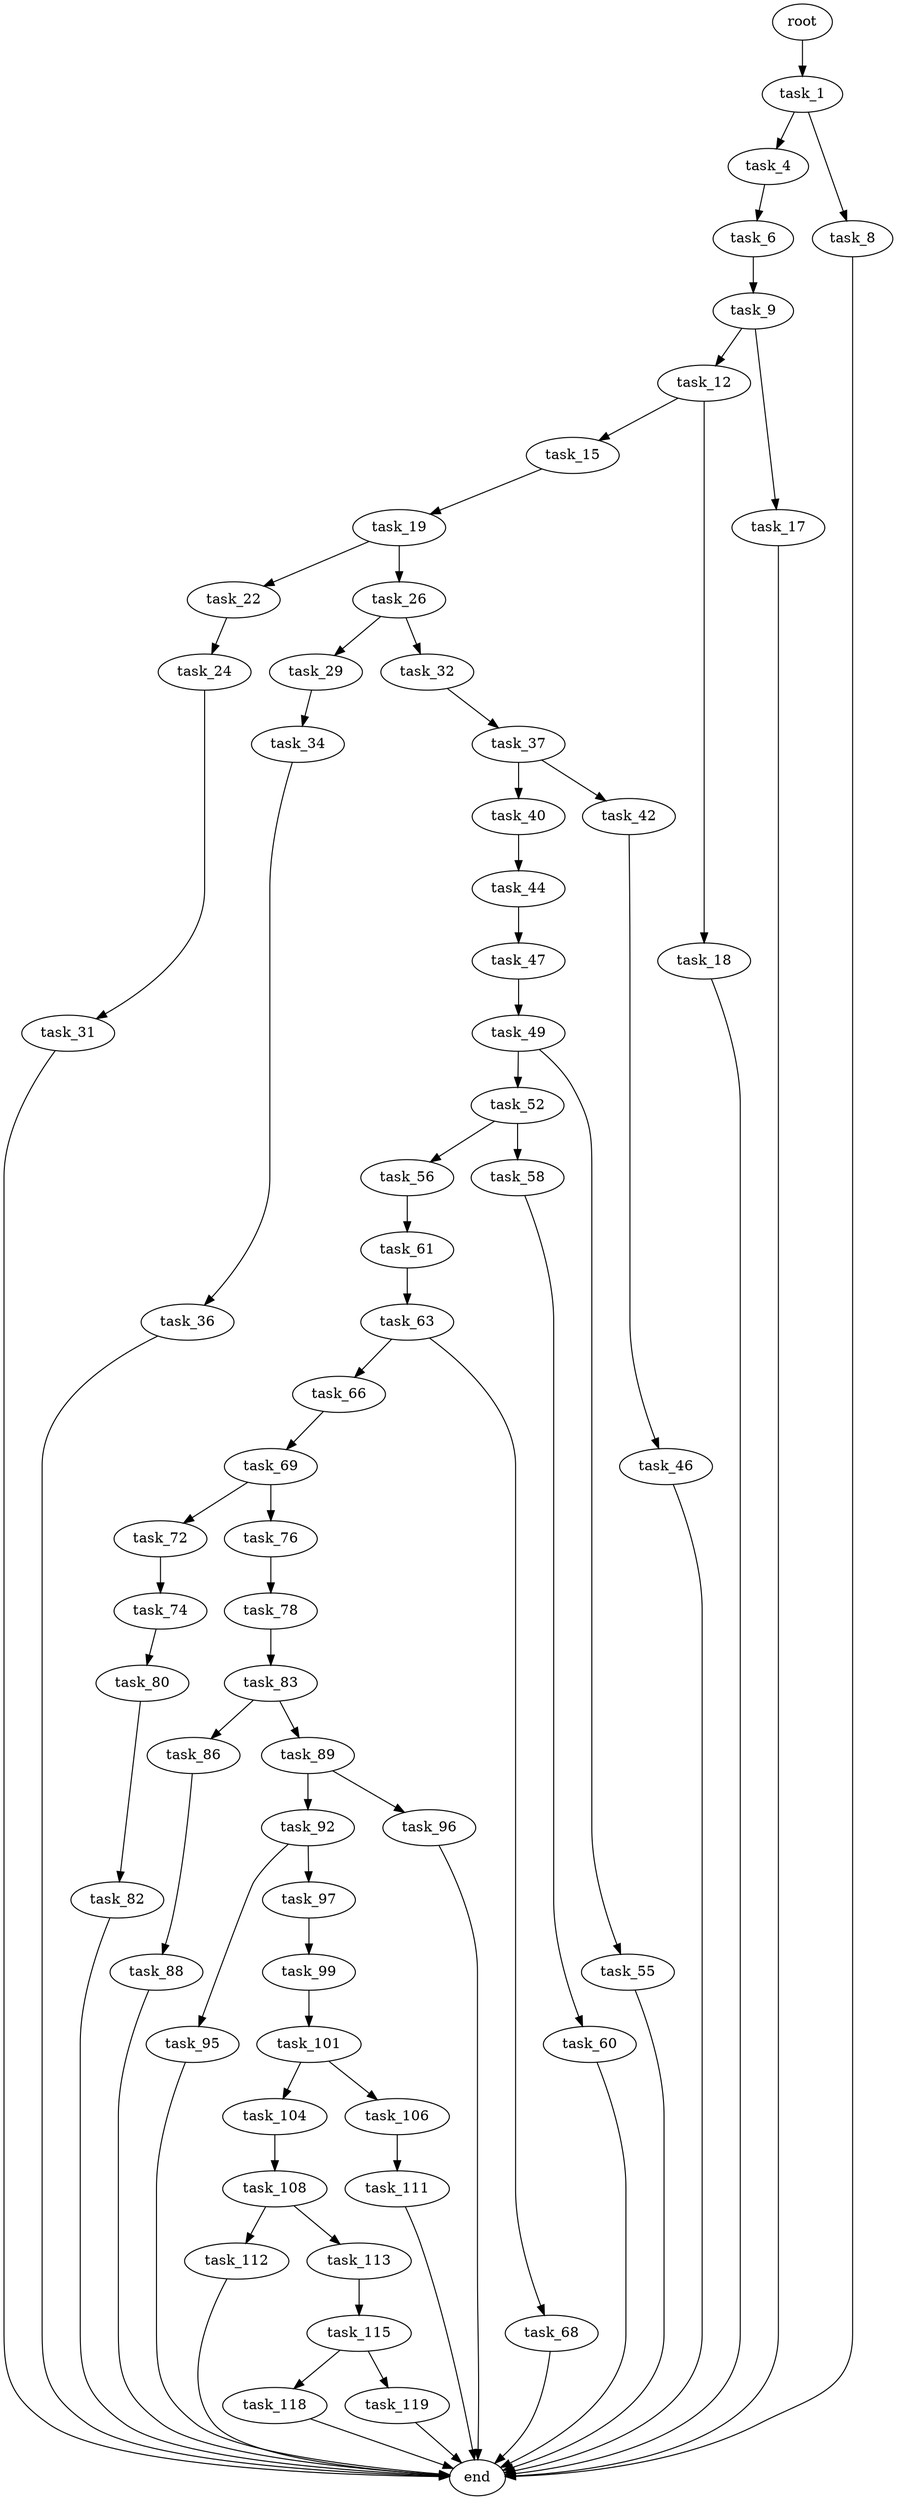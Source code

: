 digraph G {
  root [size="0.000000"];
  task_1 [size="336492395.000000"];
  task_4 [size="9417458263.000000"];
  task_8 [size="18532170010.000000"];
  task_6 [size="8589934592.000000"];
  task_9 [size="549755813888.000000"];
  end [size="0.000000"];
  task_12 [size="8982957566.000000"];
  task_17 [size="156650786988.000000"];
  task_15 [size="8808798646.000000"];
  task_18 [size="860360094880.000000"];
  task_19 [size="83570344669.000000"];
  task_22 [size="17719712156.000000"];
  task_26 [size="215461362532.000000"];
  task_24 [size="32674882118.000000"];
  task_31 [size="782757789696.000000"];
  task_29 [size="231928233984.000000"];
  task_32 [size="207737425050.000000"];
  task_34 [size="1073741824000.000000"];
  task_37 [size="181273149009.000000"];
  task_36 [size="53568601208.000000"];
  task_40 [size="545445918576.000000"];
  task_42 [size="4601159412.000000"];
  task_44 [size="100063991069.000000"];
  task_46 [size="782757789696.000000"];
  task_47 [size="28991029248.000000"];
  task_49 [size="10384316234.000000"];
  task_52 [size="40880266817.000000"];
  task_55 [size="28991029248.000000"];
  task_56 [size="8589934592.000000"];
  task_58 [size="14798614740.000000"];
  task_61 [size="94788823530.000000"];
  task_60 [size="5364721323.000000"];
  task_63 [size="8589934592.000000"];
  task_66 [size="549755813888.000000"];
  task_68 [size="75213943196.000000"];
  task_69 [size="96194616641.000000"];
  task_72 [size="28991029248.000000"];
  task_76 [size="1073741824000.000000"];
  task_74 [size="66801030327.000000"];
  task_80 [size="36107678650.000000"];
  task_78 [size="2122250987.000000"];
  task_83 [size="20527669436.000000"];
  task_82 [size="1865195341.000000"];
  task_86 [size="285189732031.000000"];
  task_89 [size="231928233984.000000"];
  task_88 [size="750650442715.000000"];
  task_92 [size="231928233984.000000"];
  task_96 [size="549755813888.000000"];
  task_95 [size="13459579405.000000"];
  task_97 [size="30240266536.000000"];
  task_99 [size="97077870911.000000"];
  task_101 [size="7865076076.000000"];
  task_104 [size="48476243324.000000"];
  task_106 [size="565258045820.000000"];
  task_108 [size="368293445632.000000"];
  task_111 [size="38571744396.000000"];
  task_112 [size="44409550479.000000"];
  task_113 [size="5937911432.000000"];
  task_115 [size="14413116008.000000"];
  task_118 [size="677655887546.000000"];
  task_119 [size="232751357030.000000"];

  root -> task_1 [size="1.000000"];
  task_1 -> task_4 [size="33554432.000000"];
  task_1 -> task_8 [size="33554432.000000"];
  task_4 -> task_6 [size="411041792.000000"];
  task_8 -> end [size="1.000000"];
  task_6 -> task_9 [size="33554432.000000"];
  task_9 -> task_12 [size="536870912.000000"];
  task_9 -> task_17 [size="536870912.000000"];
  task_12 -> task_15 [size="301989888.000000"];
  task_12 -> task_18 [size="301989888.000000"];
  task_17 -> end [size="1.000000"];
  task_15 -> task_19 [size="536870912.000000"];
  task_18 -> end [size="1.000000"];
  task_19 -> task_22 [size="75497472.000000"];
  task_19 -> task_26 [size="75497472.000000"];
  task_22 -> task_24 [size="411041792.000000"];
  task_26 -> task_29 [size="301989888.000000"];
  task_26 -> task_32 [size="301989888.000000"];
  task_24 -> task_31 [size="536870912.000000"];
  task_31 -> end [size="1.000000"];
  task_29 -> task_34 [size="301989888.000000"];
  task_32 -> task_37 [size="209715200.000000"];
  task_34 -> task_36 [size="838860800.000000"];
  task_37 -> task_40 [size="679477248.000000"];
  task_37 -> task_42 [size="679477248.000000"];
  task_36 -> end [size="1.000000"];
  task_40 -> task_44 [size="536870912.000000"];
  task_42 -> task_46 [size="75497472.000000"];
  task_44 -> task_47 [size="411041792.000000"];
  task_46 -> end [size="1.000000"];
  task_47 -> task_49 [size="75497472.000000"];
  task_49 -> task_52 [size="301989888.000000"];
  task_49 -> task_55 [size="301989888.000000"];
  task_52 -> task_56 [size="679477248.000000"];
  task_52 -> task_58 [size="679477248.000000"];
  task_55 -> end [size="1.000000"];
  task_56 -> task_61 [size="33554432.000000"];
  task_58 -> task_60 [size="301989888.000000"];
  task_61 -> task_63 [size="75497472.000000"];
  task_60 -> end [size="1.000000"];
  task_63 -> task_66 [size="33554432.000000"];
  task_63 -> task_68 [size="33554432.000000"];
  task_66 -> task_69 [size="536870912.000000"];
  task_68 -> end [size="1.000000"];
  task_69 -> task_72 [size="209715200.000000"];
  task_69 -> task_76 [size="209715200.000000"];
  task_72 -> task_74 [size="75497472.000000"];
  task_76 -> task_78 [size="838860800.000000"];
  task_74 -> task_80 [size="75497472.000000"];
  task_80 -> task_82 [size="838860800.000000"];
  task_78 -> task_83 [size="33554432.000000"];
  task_83 -> task_86 [size="411041792.000000"];
  task_83 -> task_89 [size="411041792.000000"];
  task_82 -> end [size="1.000000"];
  task_86 -> task_88 [size="209715200.000000"];
  task_89 -> task_92 [size="301989888.000000"];
  task_89 -> task_96 [size="301989888.000000"];
  task_88 -> end [size="1.000000"];
  task_92 -> task_95 [size="301989888.000000"];
  task_92 -> task_97 [size="301989888.000000"];
  task_96 -> end [size="1.000000"];
  task_95 -> end [size="1.000000"];
  task_97 -> task_99 [size="679477248.000000"];
  task_99 -> task_101 [size="209715200.000000"];
  task_101 -> task_104 [size="536870912.000000"];
  task_101 -> task_106 [size="536870912.000000"];
  task_104 -> task_108 [size="75497472.000000"];
  task_106 -> task_111 [size="536870912.000000"];
  task_108 -> task_112 [size="411041792.000000"];
  task_108 -> task_113 [size="411041792.000000"];
  task_111 -> end [size="1.000000"];
  task_112 -> end [size="1.000000"];
  task_113 -> task_115 [size="134217728.000000"];
  task_115 -> task_118 [size="536870912.000000"];
  task_115 -> task_119 [size="536870912.000000"];
  task_118 -> end [size="1.000000"];
  task_119 -> end [size="1.000000"];
}
